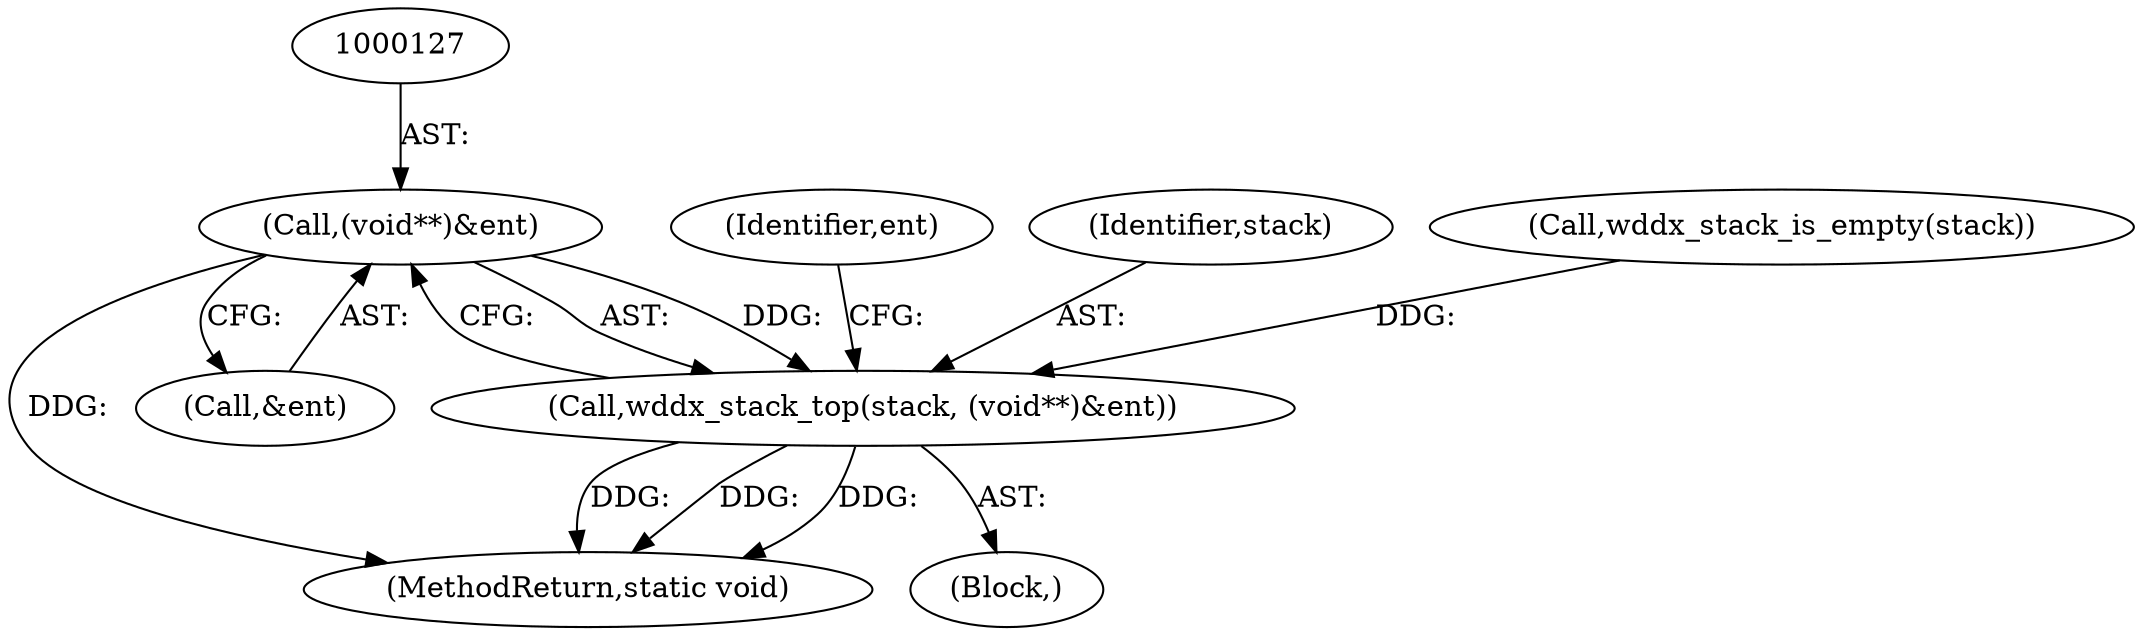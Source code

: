 digraph "0_php-src_426aeb2808955ee3d3f52e0cfb102834cdb836a5?w=1@pointer" {
"1000126" [label="(Call,(void**)&ent)"];
"1000124" [label="(Call,wddx_stack_top(stack, (void**)&ent))"];
"1000132" [label="(Identifier,ent)"];
"1000124" [label="(Call,wddx_stack_top(stack, (void**)&ent))"];
"1000125" [label="(Identifier,stack)"];
"1000117" [label="(Call,wddx_stack_is_empty(stack))"];
"1000429" [label="(MethodReturn,static void)"];
"1000128" [label="(Call,&ent)"];
"1000123" [label="(Block,)"];
"1000126" [label="(Call,(void**)&ent)"];
"1000126" -> "1000124"  [label="AST: "];
"1000126" -> "1000128"  [label="CFG: "];
"1000127" -> "1000126"  [label="AST: "];
"1000128" -> "1000126"  [label="AST: "];
"1000124" -> "1000126"  [label="CFG: "];
"1000126" -> "1000429"  [label="DDG: "];
"1000126" -> "1000124"  [label="DDG: "];
"1000124" -> "1000123"  [label="AST: "];
"1000125" -> "1000124"  [label="AST: "];
"1000132" -> "1000124"  [label="CFG: "];
"1000124" -> "1000429"  [label="DDG: "];
"1000124" -> "1000429"  [label="DDG: "];
"1000124" -> "1000429"  [label="DDG: "];
"1000117" -> "1000124"  [label="DDG: "];
}
